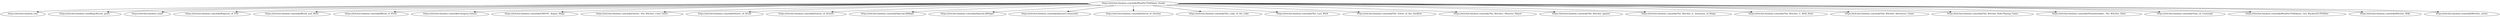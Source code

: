 digraph tree {
	"https://witcher.fandom.com/wiki/Wied%C5%BAmin_(book)" [label="https://witcher.fandom.com/wiki/Wied%C5%BAmin_(book)", shape=egg]
	"https://witcher.fandom.com" [label="https://witcher.fandom.com", shape=egg]
	"https://witcher.fandom.com/Blog:Recent_posts" [label="https://witcher.fandom.com/Blog:Recent_posts", shape=egg]
	"https://witcher.fandom.com/f" [label="https://witcher.fandom.com/f", shape=egg]
	"https://witcher.fandom.com/wiki/Baptism_of_Fire" [label="https://witcher.fandom.com/wiki/Baptism_of_Fire", shape=egg]
	"https://witcher.fandom.com/wiki/Blood_and_Wine" [label="https://witcher.fandom.com/wiki/Blood_and_Wine", shape=egg]
	"https://witcher.fandom.com/wiki/Blood_of_Elves" [label="https://witcher.fandom.com/wiki/Blood_of_Elves", shape=egg]
	"https://witcher.fandom.com/wiki/Category:Games" [label="https://witcher.fandom.com/wiki/Category:Games", shape=egg]
	"https://witcher.fandom.com/wiki/GWENT:_Rogue_Mage" [label="https://witcher.fandom.com/wiki/GWENT:_Rogue_Mage", shape=egg]
	"https://witcher.fandom.com/wiki/Gwent:_The_Witcher_Card_Game" [label="https://witcher.fandom.com/wiki/Gwent:_The_Witcher_Card_Game", shape=egg]
	"https://witcher.fandom.com/wiki/Hearts_of_Stone" [label="https://witcher.fandom.com/wiki/Hearts_of_Stone", shape=egg]
	"https://witcher.fandom.com/wiki/Season_of_Storms" [label="https://witcher.fandom.com/wiki/Season_of_Storms", shape=egg]
	"https://witcher.fandom.com/wiki/Special:AllMaps" [label="https://witcher.fandom.com/wiki/Special:AllMaps", shape=egg]
	"https://witcher.fandom.com/wiki/Special:AllPages" [label="https://witcher.fandom.com/wiki/Special:AllPages", shape=egg]
	"https://witcher.fandom.com/wiki/Special:Community" [label="https://witcher.fandom.com/wiki/Special:Community", shape=egg]
	"https://witcher.fandom.com/wiki/Sword_of_Destiny" [label="https://witcher.fandom.com/wiki/Sword_of_Destiny", shape=egg]
	"https://witcher.fandom.com/wiki/The_Lady_of_the_Lake" [label="https://witcher.fandom.com/wiki/The_Lady_of_the_Lake", shape=egg]
	"https://witcher.fandom.com/wiki/The_Last_Wish" [label="https://witcher.fandom.com/wiki/The_Last_Wish", shape=egg]
	"https://witcher.fandom.com/wiki/The_Tower_of_the_Swallow" [label="https://witcher.fandom.com/wiki/The_Tower_of_the_Swallow", shape=egg]
	"https://witcher.fandom.com/wiki/The_Witcher:_Monster_Slayer" [label="https://witcher.fandom.com/wiki/The_Witcher:_Monster_Slayer", shape=egg]
	"https://witcher.fandom.com/wiki/The_Witcher_(game)" [label="https://witcher.fandom.com/wiki/The_Witcher_(game)", shape=egg]
	"https://witcher.fandom.com/wiki/The_Witcher_2:_Assassins_of_Kings" [label="https://witcher.fandom.com/wiki/The_Witcher_2:_Assassins_of_Kings", shape=egg]
	"https://witcher.fandom.com/wiki/The_Witcher_3:_Wild_Hunt" [label="https://witcher.fandom.com/wiki/The_Witcher_3:_Wild_Hunt", shape=egg]
	"https://witcher.fandom.com/wiki/The_Witcher_Adventure_Game" [label="https://witcher.fandom.com/wiki/The_Witcher_Adventure_Game", shape=egg]
	"https://witcher.fandom.com/wiki/The_Witcher_Role-Playing_Game" [label="https://witcher.fandom.com/wiki/The_Witcher_Role-Playing_Game", shape=egg]
	"https://witcher.fandom.com/wiki/Thronebreaker:_The_Witcher_Tales" [label="https://witcher.fandom.com/wiki/Thronebreaker:_The_Witcher_Tales", shape=egg]
	"https://witcher.fandom.com/wiki/Time_of_Contempt" [label="https://witcher.fandom.com/wiki/Time_of_Contempt", shape=egg]
	"https://witcher.fandom.com/wiki/Wied%C5%BAmin:_Gra_Wyobra%C5%BAni" [label="https://witcher.fandom.com/wiki/Wied%C5%BAmin:_Gra_Wyobra%C5%BAni", shape=egg]
	"https://witcher.fandom.com/wiki/Witcher_Wiki" [label="https://witcher.fandom.com/wiki/Witcher_Wiki", shape=egg]
	"https://witcher.fandom.com/wiki/Witcher_series" [label="https://witcher.fandom.com/wiki/Witcher_series", shape=egg]

	"https://witcher.fandom.com/wiki/Wied%C5%BAmin_(book)" -> "https://witcher.fandom.com"
	"https://witcher.fandom.com/wiki/Wied%C5%BAmin_(book)" -> "https://witcher.fandom.com/wiki/Witcher_Wiki"
	"https://witcher.fandom.com/wiki/Wied%C5%BAmin_(book)" -> "https://witcher.fandom.com/f"
	"https://witcher.fandom.com/wiki/Wied%C5%BAmin_(book)" -> "https://witcher.fandom.com/wiki/Special:AllPages"
	"https://witcher.fandom.com/wiki/Wied%C5%BAmin_(book)" -> "https://witcher.fandom.com/wiki/Special:Community"
	"https://witcher.fandom.com/wiki/Wied%C5%BAmin_(book)" -> "https://witcher.fandom.com/wiki/Special:AllMaps"
	"https://witcher.fandom.com/wiki/Wied%C5%BAmin_(book)" -> "https://witcher.fandom.com/Blog:Recent_posts"
	"https://witcher.fandom.com/wiki/Wied%C5%BAmin_(book)" -> "https://witcher.fandom.com/wiki/Category:Games"
	"https://witcher.fandom.com/wiki/Wied%C5%BAmin_(book)" -> "https://witcher.fandom.com/wiki/The_Witcher_(game)"
	"https://witcher.fandom.com/wiki/Wied%C5%BAmin_(book)" -> "https://witcher.fandom.com/wiki/The_Witcher_2:_Assassins_of_Kings"
	"https://witcher.fandom.com/wiki/Wied%C5%BAmin_(book)" -> "https://witcher.fandom.com/wiki/The_Witcher_3:_Wild_Hunt"
	"https://witcher.fandom.com/wiki/Wied%C5%BAmin_(book)" -> "https://witcher.fandom.com/wiki/Hearts_of_Stone"
	"https://witcher.fandom.com/wiki/Wied%C5%BAmin_(book)" -> "https://witcher.fandom.com/wiki/Blood_and_Wine"
	"https://witcher.fandom.com/wiki/Wied%C5%BAmin_(book)" -> "https://witcher.fandom.com/wiki/Witcher_series"
	"https://witcher.fandom.com/wiki/Wied%C5%BAmin_(book)" -> "https://witcher.fandom.com/wiki/Sword_of_Destiny"
	"https://witcher.fandom.com/wiki/Wied%C5%BAmin_(book)" -> "https://witcher.fandom.com/wiki/The_Last_Wish"
	"https://witcher.fandom.com/wiki/Wied%C5%BAmin_(book)" -> "https://witcher.fandom.com/wiki/Blood_of_Elves"
	"https://witcher.fandom.com/wiki/Wied%C5%BAmin_(book)" -> "https://witcher.fandom.com/wiki/Time_of_Contempt"
	"https://witcher.fandom.com/wiki/Wied%C5%BAmin_(book)" -> "https://witcher.fandom.com/wiki/Baptism_of_Fire"
	"https://witcher.fandom.com/wiki/Wied%C5%BAmin_(book)" -> "https://witcher.fandom.com/wiki/The_Tower_of_the_Swallow"
	"https://witcher.fandom.com/wiki/Wied%C5%BAmin_(book)" -> "https://witcher.fandom.com/wiki/The_Lady_of_the_Lake"
	"https://witcher.fandom.com/wiki/Wied%C5%BAmin_(book)" -> "https://witcher.fandom.com/wiki/Season_of_Storms"
	"https://witcher.fandom.com/wiki/Wied%C5%BAmin_(book)" -> "https://witcher.fandom.com/wiki/Gwent:_The_Witcher_Card_Game"
	"https://witcher.fandom.com/wiki/Wied%C5%BAmin_(book)" -> "https://witcher.fandom.com/wiki/GWENT:_Rogue_Mage"
	"https://witcher.fandom.com/wiki/Wied%C5%BAmin_(book)" -> "https://witcher.fandom.com/wiki/Thronebreaker:_The_Witcher_Tales"
	"https://witcher.fandom.com/wiki/Wied%C5%BAmin_(book)" -> "https://witcher.fandom.com/wiki/The_Witcher:_Monster_Slayer"
	"https://witcher.fandom.com/wiki/Wied%C5%BAmin_(book)" -> "https://witcher.fandom.com/wiki/The_Witcher_Adventure_Game"
	"https://witcher.fandom.com/wiki/Wied%C5%BAmin_(book)" -> "https://witcher.fandom.com/wiki/The_Witcher_Role-Playing_Game"
	"https://witcher.fandom.com/wiki/Wied%C5%BAmin_(book)" -> "https://witcher.fandom.com/wiki/Wied%C5%BAmin:_Gra_Wyobra%C5%BAni"
}